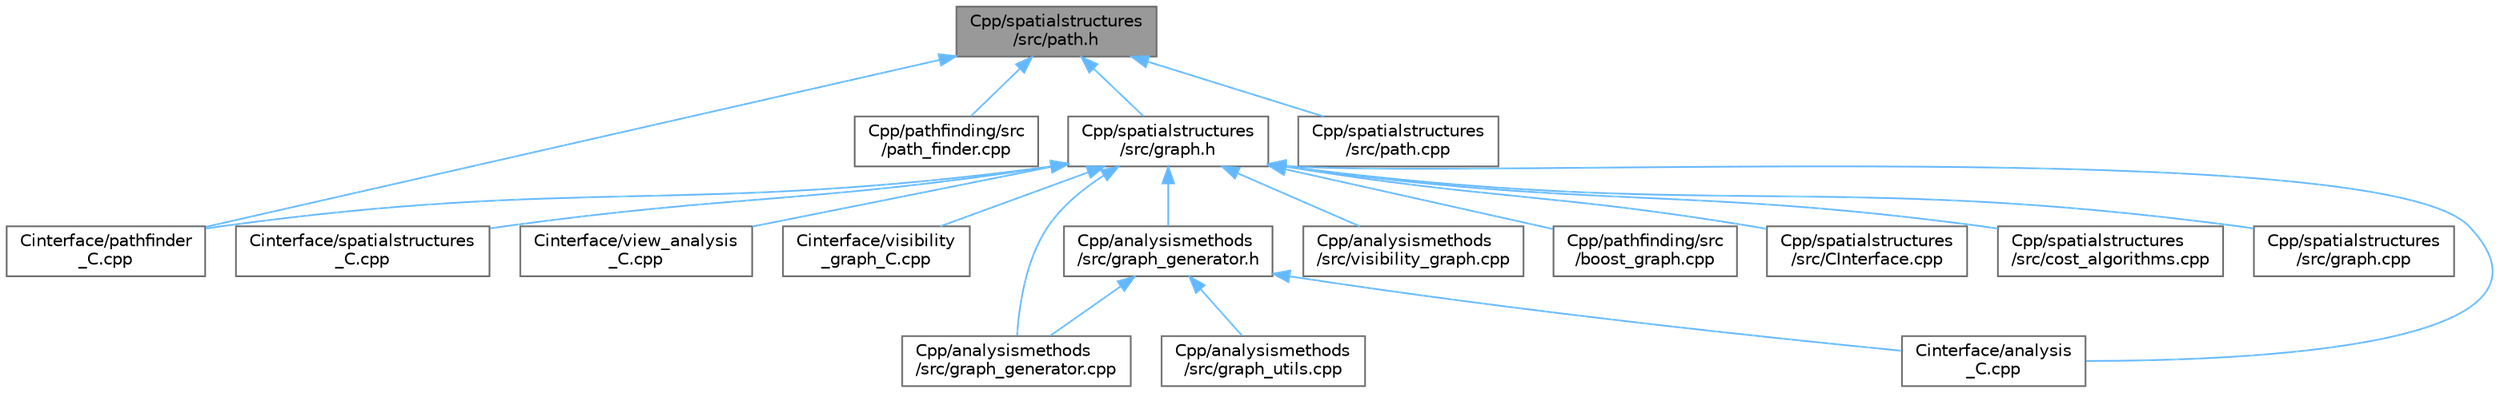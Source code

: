 digraph "Cpp/spatialstructures/src/path.h"
{
 // LATEX_PDF_SIZE
  bgcolor="transparent";
  edge [fontname=Helvetica,fontsize=10,labelfontname=Helvetica,labelfontsize=10];
  node [fontname=Helvetica,fontsize=10,shape=box,height=0.2,width=0.4];
  Node1 [label="Cpp/spatialstructures\l/src/path.h",height=0.2,width=0.4,color="gray40", fillcolor="grey60", style="filled", fontcolor="black",tooltip="Contains definitions for the Path structure."];
  Node1 -> Node2 [dir="back",color="steelblue1",style="solid"];
  Node2 [label="Cinterface/pathfinder\l_C.cpp",height=0.2,width=0.4,color="grey40", fillcolor="white", style="filled",URL="$a00422.html",tooltip=" "];
  Node1 -> Node3 [dir="back",color="steelblue1",style="solid"];
  Node3 [label="Cpp/pathfinding/src\l/path_finder.cpp",height=0.2,width=0.4,color="grey40", fillcolor="white", style="filled",URL="$a00203.html",tooltip="Contains implmentation for the BoostGraphDeleter structure."];
  Node1 -> Node4 [dir="back",color="steelblue1",style="solid"];
  Node4 [label="Cpp/spatialstructures\l/src/graph.h",height=0.2,width=0.4,color="grey40", fillcolor="white", style="filled",URL="$a00269.html",tooltip="Contains definitions for the Graph  class."];
  Node4 -> Node5 [dir="back",color="steelblue1",style="solid"];
  Node5 [label="Cinterface/analysis\l_C.cpp",height=0.2,width=0.4,color="grey40", fillcolor="white", style="filled",URL="$a00404.html",tooltip=" "];
  Node4 -> Node2 [dir="back",color="steelblue1",style="solid"];
  Node4 -> Node6 [dir="back",color="steelblue1",style="solid"];
  Node6 [label="Cinterface/spatialstructures\l_C.cpp",height=0.2,width=0.4,color="grey40", fillcolor="white", style="filled",URL="$a00434.html",tooltip=" "];
  Node4 -> Node7 [dir="back",color="steelblue1",style="solid"];
  Node7 [label="Cinterface/view_analysis\l_C.cpp",height=0.2,width=0.4,color="grey40", fillcolor="white", style="filled",URL="$a00440.html",tooltip=" "];
  Node4 -> Node8 [dir="back",color="steelblue1",style="solid"];
  Node8 [label="Cinterface/visibility\l_graph_C.cpp",height=0.2,width=0.4,color="grey40", fillcolor="white", style="filled",URL="$a00446.html",tooltip=" "];
  Node4 -> Node9 [dir="back",color="steelblue1",style="solid"];
  Node9 [label="Cpp/analysismethods\l/src/graph_generator.cpp",height=0.2,width=0.4,color="grey40", fillcolor="white", style="filled",URL="$a00005.html",tooltip="Contains implementation for the functions in the GraphGenerator class."];
  Node4 -> Node10 [dir="back",color="steelblue1",style="solid"];
  Node10 [label="Cpp/analysismethods\l/src/graph_generator.h",height=0.2,width=0.4,color="grey40", fillcolor="white", style="filled",URL="$a00008.html",tooltip="Contains declarations for all functions related to the graph generator."];
  Node10 -> Node5 [dir="back",color="steelblue1",style="solid"];
  Node10 -> Node9 [dir="back",color="steelblue1",style="solid"];
  Node10 -> Node11 [dir="back",color="steelblue1",style="solid"];
  Node11 [label="Cpp/analysismethods\l/src/graph_utils.cpp",height=0.2,width=0.4,color="grey40", fillcolor="white", style="filled",URL="$a00011.html",tooltip=" "];
  Node4 -> Node12 [dir="back",color="steelblue1",style="solid"];
  Node12 [label="Cpp/analysismethods\l/src/visibility_graph.cpp",height=0.2,width=0.4,color="grey40", fillcolor="white", style="filled",URL="$a00026.html",tooltip="Contains implementation for the VisibilityGraph class."];
  Node4 -> Node13 [dir="back",color="steelblue1",style="solid"];
  Node13 [label="Cpp/pathfinding/src\l/boost_graph.cpp",height=0.2,width=0.4,color="grey40", fillcolor="white", style="filled",URL="$a00197.html",tooltip="Contains implementation for the BoostGraph class."];
  Node4 -> Node14 [dir="back",color="steelblue1",style="solid"];
  Node14 [label="Cpp/spatialstructures\l/src/CInterface.cpp",height=0.2,width=0.4,color="grey40", fillcolor="white", style="filled",URL="$a00245.html",tooltip="Contains implementation for the CInterface."];
  Node4 -> Node15 [dir="back",color="steelblue1",style="solid"];
  Node15 [label="Cpp/spatialstructures\l/src/cost_algorithms.cpp",height=0.2,width=0.4,color="grey40", fillcolor="white", style="filled",URL="$a00254.html",tooltip=" "];
  Node4 -> Node16 [dir="back",color="steelblue1",style="solid"];
  Node16 [label="Cpp/spatialstructures\l/src/graph.cpp",height=0.2,width=0.4,color="grey40", fillcolor="white", style="filled",URL="$a00266.html",tooltip="Contains implementation for the Graph class."];
  Node1 -> Node17 [dir="back",color="steelblue1",style="solid"];
  Node17 [label="Cpp/spatialstructures\l/src/path.cpp",height=0.2,width=0.4,color="grey40", fillcolor="white", style="filled",URL="$a00278.html",tooltip="Contains implementation for the Path structure."];
}
